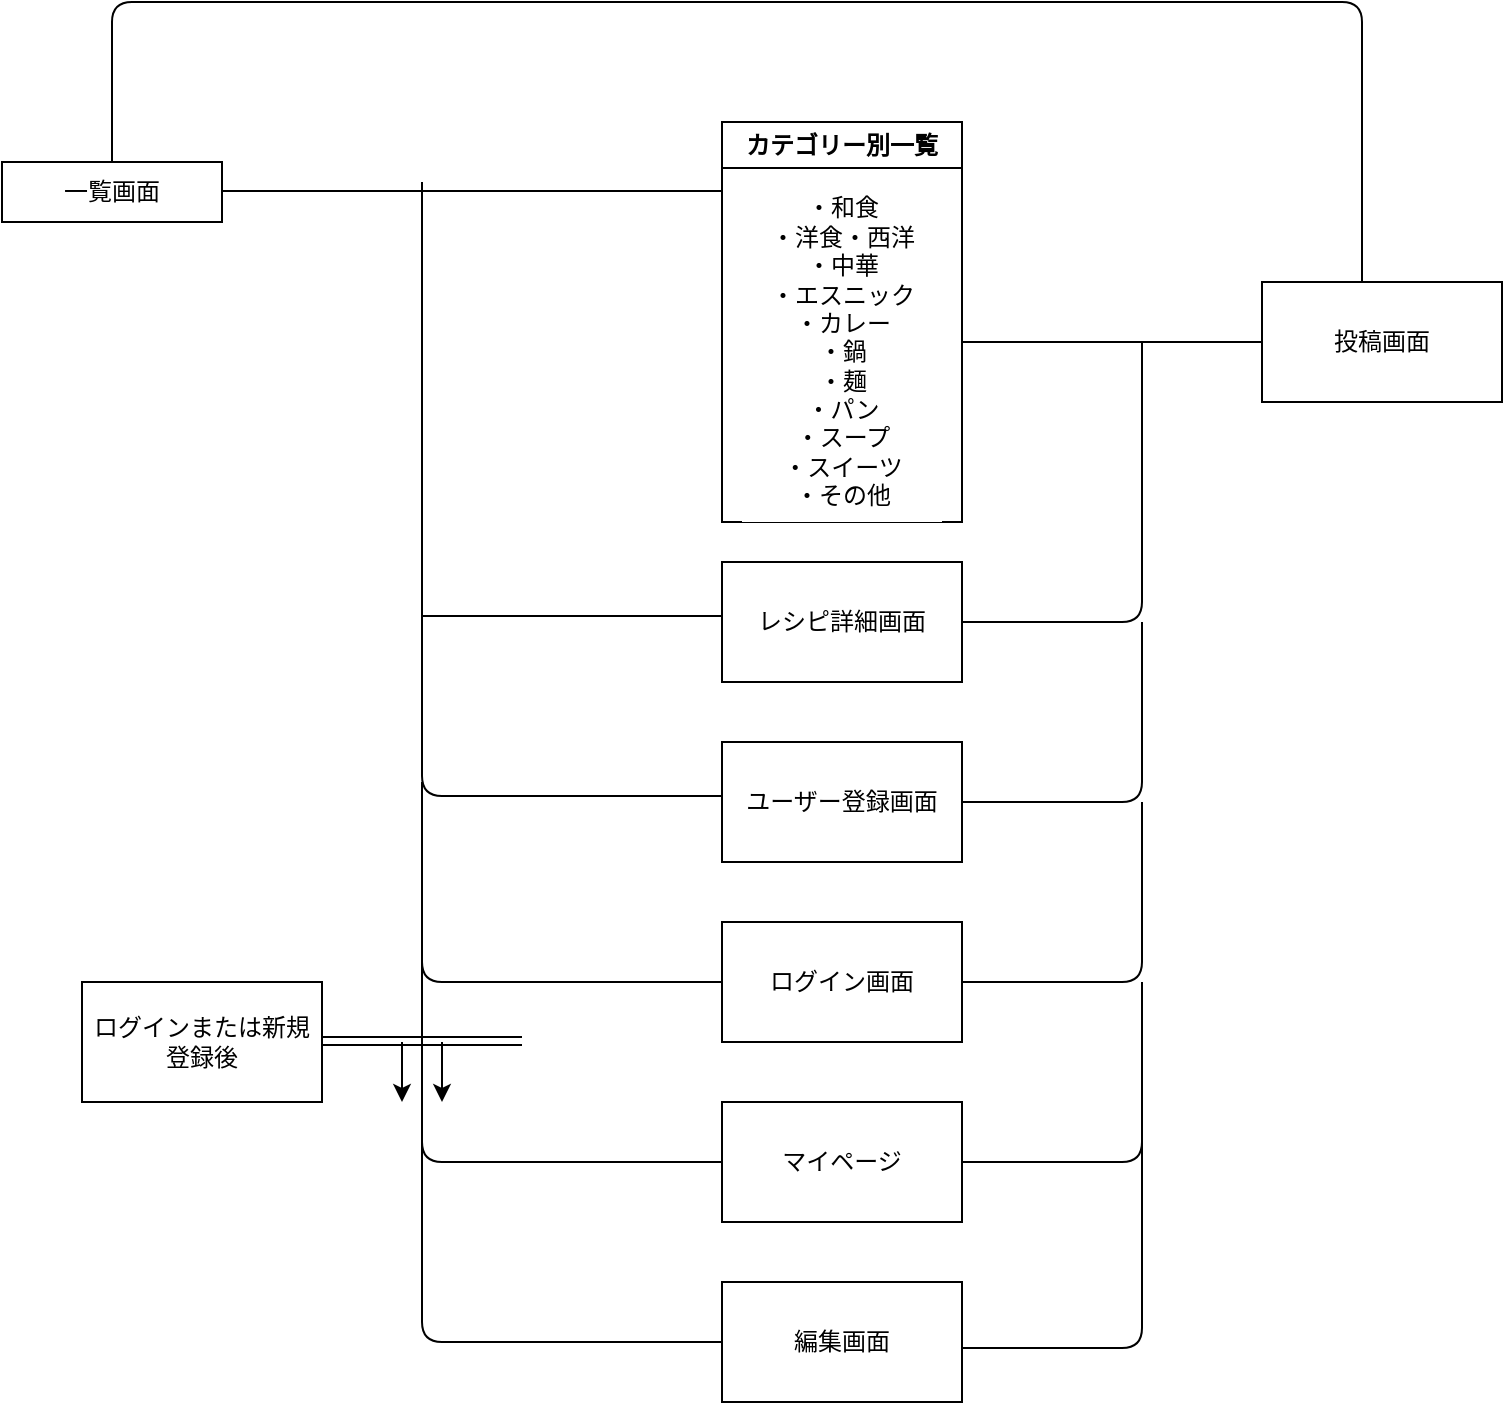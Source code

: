 <mxfile>
    <diagram id="ackEgN2FToKQFjNAawVZ" name="ページ1">
        <mxGraphModel dx="1629" dy="1362" grid="1" gridSize="10" guides="1" tooltips="1" connect="1" arrows="1" fold="1" page="1" pageScale="1" pageWidth="413" pageHeight="583" math="0" shadow="0">
            <root>
                <mxCell id="0"/>
                <mxCell id="1" parent="0"/>
                <mxCell id="2" value="一覧画面" style="rounded=0;whiteSpace=wrap;html=1;" vertex="1" parent="1">
                    <mxGeometry x="-410" y="40" width="110" height="30" as="geometry"/>
                </mxCell>
                <mxCell id="4" value="カテゴリー別一覧" style="swimlane;whiteSpace=wrap;html=1;" vertex="1" parent="1">
                    <mxGeometry x="-50" y="20" width="120" height="200" as="geometry"/>
                </mxCell>
                <mxCell id="5" value="・和食&lt;br&gt;・洋食・西洋&lt;br&gt;・中華&lt;br&gt;・エスニック&lt;br&gt;・カレー&lt;br&gt;・鍋&lt;br&gt;・麺&lt;br&gt;・パン&lt;br&gt;・スープ&lt;br&gt;・スイーツ&lt;br&gt;・その他" style="text;html=1;align=center;verticalAlign=middle;resizable=0;points=[];autosize=1;strokeColor=none;fillColor=default;" vertex="1" parent="4">
                    <mxGeometry x="10" y="30" width="100" height="170" as="geometry"/>
                </mxCell>
                <mxCell id="9" value="" style="endArrow=none;html=1;" edge="1" parent="1">
                    <mxGeometry width="50" height="50" relative="1" as="geometry">
                        <mxPoint x="-200" y="260" as="sourcePoint"/>
                        <mxPoint x="-200" y="50" as="targetPoint"/>
                    </mxGeometry>
                </mxCell>
                <mxCell id="11" value="" style="endArrow=none;html=1;" edge="1" parent="1">
                    <mxGeometry width="50" height="50" relative="1" as="geometry">
                        <mxPoint x="70" y="120" as="sourcePoint"/>
                        <mxPoint x="70" y="120" as="targetPoint"/>
                    </mxGeometry>
                </mxCell>
                <UserObject label="レシピ詳細画面" treeRoot="1" id="13">
                    <mxCell style="whiteSpace=wrap;html=1;align=center;treeFolding=1;treeMoving=1;newEdgeStyle={&quot;edgeStyle&quot;:&quot;elbowEdgeStyle&quot;,&quot;startArrow&quot;:&quot;none&quot;,&quot;endArrow&quot;:&quot;none&quot;};" vertex="1" parent="1">
                        <mxGeometry x="-50" y="240" width="120" height="60" as="geometry"/>
                    </mxCell>
                </UserObject>
                <mxCell id="15" value="" style="endArrow=none;html=1;" edge="1" parent="1">
                    <mxGeometry width="50" height="50" relative="1" as="geometry">
                        <mxPoint x="-300" y="54.5" as="sourcePoint"/>
                        <mxPoint x="-50" y="54.5" as="targetPoint"/>
                    </mxGeometry>
                </mxCell>
                <UserObject label="ユーザー登録画面" treeRoot="1" id="17">
                    <mxCell style="whiteSpace=wrap;html=1;align=center;treeFolding=1;treeMoving=1;newEdgeStyle={&quot;edgeStyle&quot;:&quot;elbowEdgeStyle&quot;,&quot;startArrow&quot;:&quot;none&quot;,&quot;endArrow&quot;:&quot;none&quot;};" vertex="1" parent="1">
                        <mxGeometry x="-50" y="330" width="120" height="60" as="geometry"/>
                    </mxCell>
                </UserObject>
                <mxCell id="18" value="" style="endArrow=none;html=1;" edge="1" parent="1">
                    <mxGeometry width="50" height="50" relative="1" as="geometry">
                        <mxPoint x="-50" y="357" as="sourcePoint"/>
                        <mxPoint x="-200" y="260" as="targetPoint"/>
                        <Array as="points">
                            <mxPoint x="-200" y="357"/>
                        </Array>
                    </mxGeometry>
                </mxCell>
                <mxCell id="19" value="" style="endArrow=none;html=1;" edge="1" parent="1">
                    <mxGeometry width="50" height="50" relative="1" as="geometry">
                        <mxPoint x="-200" y="267" as="sourcePoint"/>
                        <mxPoint x="-50" y="267" as="targetPoint"/>
                    </mxGeometry>
                </mxCell>
                <UserObject label="ログイン画面" treeRoot="1" id="20">
                    <mxCell style="whiteSpace=wrap;html=1;align=center;treeFolding=1;treeMoving=1;newEdgeStyle={&quot;edgeStyle&quot;:&quot;elbowEdgeStyle&quot;,&quot;startArrow&quot;:&quot;none&quot;,&quot;endArrow&quot;:&quot;none&quot;};fillColor=default;" vertex="1" parent="1">
                        <mxGeometry x="-50" y="420" width="120" height="60" as="geometry"/>
                    </mxCell>
                </UserObject>
                <mxCell id="21" value="" style="endArrow=none;html=1;exitX=0;exitY=0.5;exitDx=0;exitDy=0;" edge="1" parent="1" source="20">
                    <mxGeometry width="50" height="50" relative="1" as="geometry">
                        <mxPoint x="-250" y="400" as="sourcePoint"/>
                        <mxPoint x="-200" y="350" as="targetPoint"/>
                        <Array as="points">
                            <mxPoint x="-200" y="450"/>
                        </Array>
                    </mxGeometry>
                </mxCell>
                <UserObject label="編集画面" treeRoot="1" id="22">
                    <mxCell style="whiteSpace=wrap;html=1;align=center;treeFolding=1;treeMoving=1;newEdgeStyle={&quot;edgeStyle&quot;:&quot;elbowEdgeStyle&quot;,&quot;startArrow&quot;:&quot;none&quot;,&quot;endArrow&quot;:&quot;none&quot;};fillColor=default;" vertex="1" parent="1">
                        <mxGeometry x="-50" y="600" width="120" height="60" as="geometry"/>
                    </mxCell>
                </UserObject>
                <UserObject label="投稿画面" treeRoot="1" id="23">
                    <mxCell style="whiteSpace=wrap;html=1;align=center;treeFolding=1;treeMoving=1;newEdgeStyle={&quot;edgeStyle&quot;:&quot;elbowEdgeStyle&quot;,&quot;startArrow&quot;:&quot;none&quot;,&quot;endArrow&quot;:&quot;none&quot;};fillColor=default;" vertex="1" parent="1">
                        <mxGeometry x="220" y="100" width="120" height="60" as="geometry"/>
                    </mxCell>
                </UserObject>
                <UserObject label="マイページ" treeRoot="1" id="24">
                    <mxCell style="whiteSpace=wrap;html=1;align=center;treeFolding=1;treeMoving=1;newEdgeStyle={&quot;edgeStyle&quot;:&quot;elbowEdgeStyle&quot;,&quot;startArrow&quot;:&quot;none&quot;,&quot;endArrow&quot;:&quot;none&quot;};fillColor=default;" vertex="1" parent="1">
                        <mxGeometry x="-50" y="510" width="120" height="60" as="geometry"/>
                    </mxCell>
                </UserObject>
                <mxCell id="25" value="" style="endArrow=none;html=1;exitX=0;exitY=0.5;exitDx=0;exitDy=0;" edge="1" parent="1" source="24">
                    <mxGeometry width="50" height="50" relative="1" as="geometry">
                        <mxPoint x="-200" y="630" as="sourcePoint"/>
                        <mxPoint x="-200" y="440" as="targetPoint"/>
                        <Array as="points">
                            <mxPoint x="-200" y="540"/>
                        </Array>
                    </mxGeometry>
                </mxCell>
                <mxCell id="26" value="" style="endArrow=none;html=1;exitX=0;exitY=0.5;exitDx=0;exitDy=0;" edge="1" parent="1" source="22">
                    <mxGeometry width="50" height="50" relative="1" as="geometry">
                        <mxPoint x="-100" y="627" as="sourcePoint"/>
                        <mxPoint x="-200" y="530" as="targetPoint"/>
                        <Array as="points">
                            <mxPoint x="-200" y="630"/>
                        </Array>
                    </mxGeometry>
                </mxCell>
                <UserObject label="ログインまたは新規登録後" treeRoot="1" id="27">
                    <mxCell style="whiteSpace=wrap;html=1;align=center;treeFolding=1;treeMoving=1;newEdgeStyle={&quot;edgeStyle&quot;:&quot;elbowEdgeStyle&quot;,&quot;startArrow&quot;:&quot;none&quot;,&quot;endArrow&quot;:&quot;none&quot;};fillColor=default;" vertex="1" parent="1">
                        <mxGeometry x="-370" y="450" width="120" height="60" as="geometry"/>
                    </mxCell>
                </UserObject>
                <mxCell id="28" value="" style="shape=link;html=1;width=4;" edge="1" parent="1">
                    <mxGeometry width="100" relative="1" as="geometry">
                        <mxPoint x="-250" y="479.5" as="sourcePoint"/>
                        <mxPoint x="-150" y="479.5" as="targetPoint"/>
                    </mxGeometry>
                </mxCell>
                <mxCell id="29" value="" style="endArrow=classic;html=1;" edge="1" parent="1">
                    <mxGeometry width="50" height="50" relative="1" as="geometry">
                        <mxPoint x="-210" y="480" as="sourcePoint"/>
                        <mxPoint x="-210" y="510" as="targetPoint"/>
                    </mxGeometry>
                </mxCell>
                <mxCell id="30" value="" style="endArrow=classic;html=1;" edge="1" parent="1">
                    <mxGeometry width="50" height="50" relative="1" as="geometry">
                        <mxPoint x="-190" y="480" as="sourcePoint"/>
                        <mxPoint x="-190" y="510" as="targetPoint"/>
                    </mxGeometry>
                </mxCell>
                <mxCell id="33" value="" style="endArrow=none;html=1;entryX=0;entryY=0.5;entryDx=0;entryDy=0;" edge="1" parent="1" target="23">
                    <mxGeometry width="50" height="50" relative="1" as="geometry">
                        <mxPoint x="70" y="130" as="sourcePoint"/>
                        <mxPoint x="120" y="80" as="targetPoint"/>
                    </mxGeometry>
                </mxCell>
                <mxCell id="34" value="" style="endArrow=none;html=1;" edge="1" parent="1">
                    <mxGeometry width="50" height="50" relative="1" as="geometry">
                        <mxPoint x="70" y="270" as="sourcePoint"/>
                        <mxPoint x="160" y="130" as="targetPoint"/>
                        <Array as="points">
                            <mxPoint x="160" y="270"/>
                        </Array>
                    </mxGeometry>
                </mxCell>
                <mxCell id="35" value="" style="endArrow=none;html=1;" edge="1" parent="1">
                    <mxGeometry width="50" height="50" relative="1" as="geometry">
                        <mxPoint x="70" y="360" as="sourcePoint"/>
                        <mxPoint x="160" y="270" as="targetPoint"/>
                        <Array as="points">
                            <mxPoint x="160" y="360"/>
                        </Array>
                    </mxGeometry>
                </mxCell>
                <mxCell id="36" value="" style="endArrow=none;html=1;" edge="1" parent="1">
                    <mxGeometry width="50" height="50" relative="1" as="geometry">
                        <mxPoint x="70" y="450" as="sourcePoint"/>
                        <mxPoint x="160" y="360" as="targetPoint"/>
                        <Array as="points">
                            <mxPoint x="160" y="450"/>
                        </Array>
                    </mxGeometry>
                </mxCell>
                <mxCell id="37" value="" style="endArrow=none;html=1;" edge="1" parent="1">
                    <mxGeometry width="50" height="50" relative="1" as="geometry">
                        <mxPoint x="70" y="540" as="sourcePoint"/>
                        <mxPoint x="160" y="450" as="targetPoint"/>
                        <Array as="points">
                            <mxPoint x="160" y="540"/>
                        </Array>
                    </mxGeometry>
                </mxCell>
                <mxCell id="38" value="" style="endArrow=none;html=1;" edge="1" parent="1">
                    <mxGeometry width="50" height="50" relative="1" as="geometry">
                        <mxPoint x="70" y="633" as="sourcePoint"/>
                        <mxPoint x="160" y="530" as="targetPoint"/>
                        <Array as="points">
                            <mxPoint x="160" y="633"/>
                        </Array>
                    </mxGeometry>
                </mxCell>
                <mxCell id="39" value="" style="endArrow=none;html=1;entryX=0.5;entryY=0;entryDx=0;entryDy=0;" edge="1" parent="1" target="2">
                    <mxGeometry width="50" height="50" relative="1" as="geometry">
                        <mxPoint x="270" y="100" as="sourcePoint"/>
                        <mxPoint x="320" y="50" as="targetPoint"/>
                        <Array as="points">
                            <mxPoint x="270" y="-40"/>
                            <mxPoint x="-355" y="-40"/>
                        </Array>
                    </mxGeometry>
                </mxCell>
            </root>
        </mxGraphModel>
    </diagram>
</mxfile>